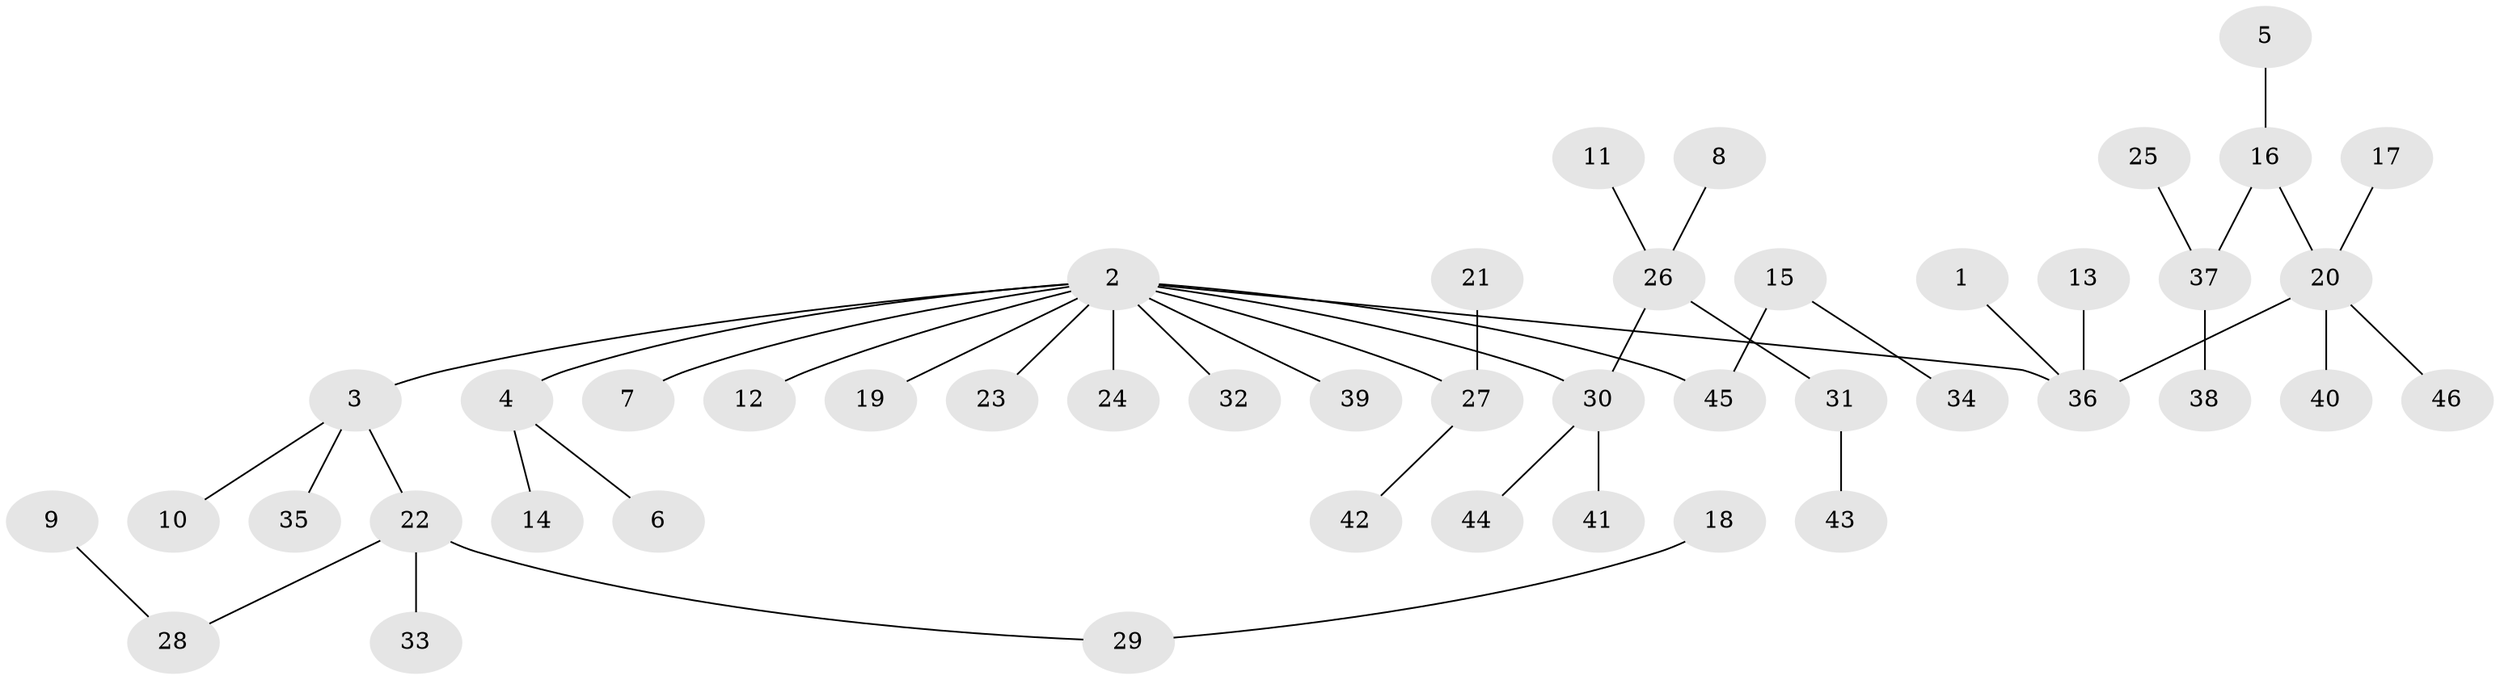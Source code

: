 // original degree distribution, {6: 0.03260869565217391, 9: 0.010869565217391304, 4: 0.09782608695652174, 5: 0.021739130434782608, 3: 0.07608695652173914, 1: 0.5652173913043478, 2: 0.1956521739130435}
// Generated by graph-tools (version 1.1) at 2025/26/03/09/25 03:26:33]
// undirected, 46 vertices, 45 edges
graph export_dot {
graph [start="1"]
  node [color=gray90,style=filled];
  1;
  2;
  3;
  4;
  5;
  6;
  7;
  8;
  9;
  10;
  11;
  12;
  13;
  14;
  15;
  16;
  17;
  18;
  19;
  20;
  21;
  22;
  23;
  24;
  25;
  26;
  27;
  28;
  29;
  30;
  31;
  32;
  33;
  34;
  35;
  36;
  37;
  38;
  39;
  40;
  41;
  42;
  43;
  44;
  45;
  46;
  1 -- 36 [weight=1.0];
  2 -- 3 [weight=1.0];
  2 -- 4 [weight=1.0];
  2 -- 7 [weight=1.0];
  2 -- 12 [weight=1.0];
  2 -- 19 [weight=1.0];
  2 -- 23 [weight=1.0];
  2 -- 24 [weight=1.0];
  2 -- 27 [weight=1.0];
  2 -- 30 [weight=1.0];
  2 -- 32 [weight=1.0];
  2 -- 36 [weight=1.0];
  2 -- 39 [weight=1.0];
  2 -- 45 [weight=1.0];
  3 -- 10 [weight=1.0];
  3 -- 22 [weight=1.0];
  3 -- 35 [weight=1.0];
  4 -- 6 [weight=1.0];
  4 -- 14 [weight=1.0];
  5 -- 16 [weight=1.0];
  8 -- 26 [weight=1.0];
  9 -- 28 [weight=1.0];
  11 -- 26 [weight=1.0];
  13 -- 36 [weight=1.0];
  15 -- 34 [weight=1.0];
  15 -- 45 [weight=1.0];
  16 -- 20 [weight=1.0];
  16 -- 37 [weight=1.0];
  17 -- 20 [weight=1.0];
  18 -- 29 [weight=1.0];
  20 -- 36 [weight=1.0];
  20 -- 40 [weight=1.0];
  20 -- 46 [weight=1.0];
  21 -- 27 [weight=1.0];
  22 -- 28 [weight=1.0];
  22 -- 29 [weight=1.0];
  22 -- 33 [weight=1.0];
  25 -- 37 [weight=1.0];
  26 -- 30 [weight=1.0];
  26 -- 31 [weight=1.0];
  27 -- 42 [weight=1.0];
  30 -- 41 [weight=1.0];
  30 -- 44 [weight=1.0];
  31 -- 43 [weight=1.0];
  37 -- 38 [weight=1.0];
}

